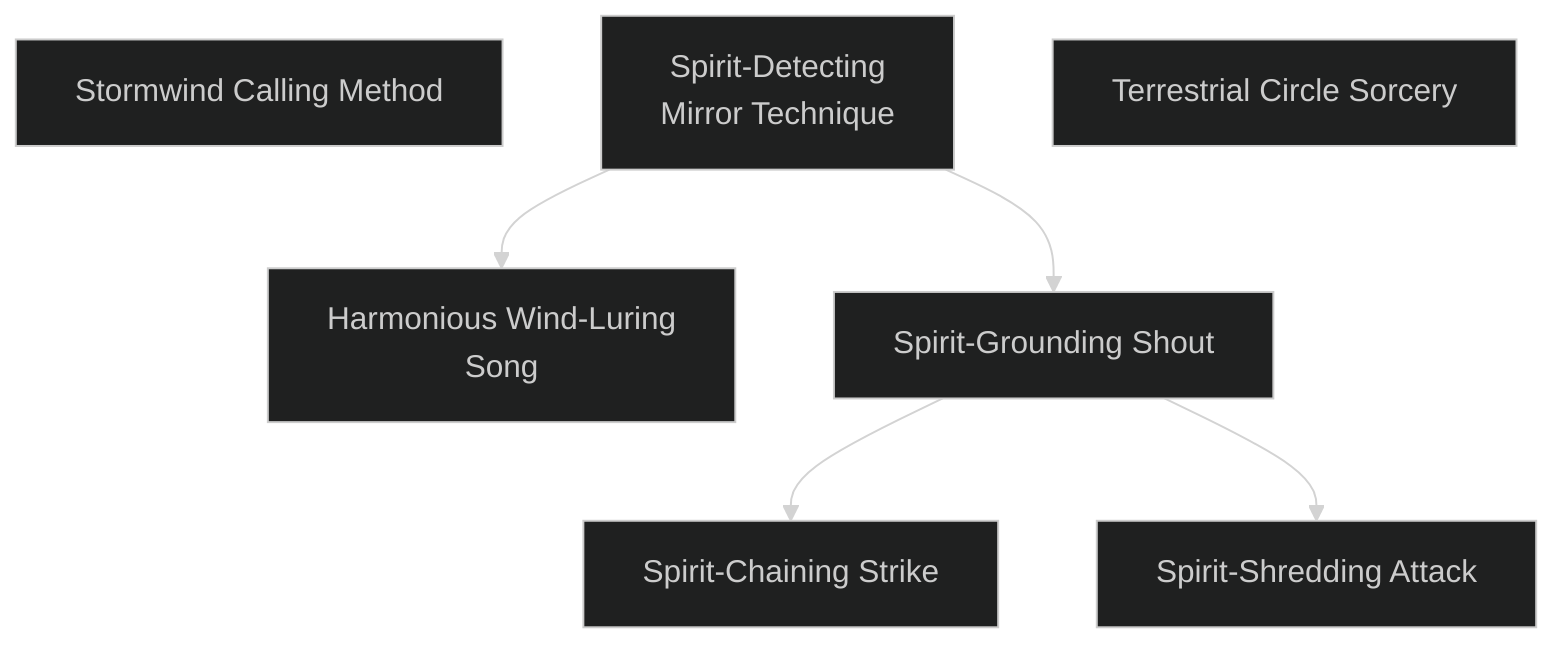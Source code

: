 ---
config:
  theme: dark
---
flowchart TD

    stormwind_calling_method[Stormwind Calling Method]
    click stormwind_calling_method callback "
        Stormwind Calling Method<br>
        <br>
        Cost: 5 motes<br>
        Duration: 1 hour<br>
        Type: Simple<br>
        Minimum Occult: 2<br>
        Minimum Essence: 1<br>
        Prerequisite Charms: None<br>
        <br>
        The Dragon-Blooded are not born occultists and
        magicians like some Celestial Exalted, but many of them
        study the supernatural lore of their favored element. Many
        Aspects of Air learn the ways of the spirits who create the
        weather through their dances and processions in the sky.
        Exalted who know the ways of the sky-spirits can call them
        to direct the wind. One must speak to the elementals in
        their own tongue: the sounds of wind sighing over stony
        crags and through treetops, and the rumbles of thunder.
        Some Aspects of Air imitate such sounds with their voice
        and a bullroarer. Others might play a flute or position a
        harp so the wind plucks its strings. Inviting the winds to
        blow takes five minutes.<br>
        This basic Charm evokes nothing more than a stiff
        breeze — still enough to interfere with archery or send a
        sailing ship scudding through the waves at top speed
        During the hour of the Charm's effect, the character can
        control the magic wind's direction by singing and whirling
        his bullroarer for a turn.<br>
        Cascade Charms:<br>
        • As the character's Essence rating rises, Charms for
        more powerful winds become possible, all the way up to
        gale force. Old tales mention the great Lords of Air who
        could evoke hurricanes and tornadoes by working together.
        That may be true, but nobody has done it recently.<br>
        • A character can also show greater mastery of the air
        through Charms to command lightning, hail, snow and
        other sorts of storms. (Some of these Charms are also
        suitable for Dragon-Blooded attuned to Water.)
        "

    spirit_detecting_mirror_technique[Spirit-Detecting<br>Mirror Technique]
    click spirit_detecting_mirror_technique callback "
        Spirit-Detecting Mirror Technique<br>
        <br>
        Cost: 2 motes<br>
        Duration: One scene<br>
        Type: Simple<br>
        Minimum Occult: 2<br>
        Minimum Essence: 1<br>
        Prerequisite Charms: None<br>
        <br>
        Air is the most closely connected to the spirit world of
        all of the five elements. As such, it is easier for the Aspects
        of Air to pierce the veil and see the unseen.<br>
        To invoke a Spirit Mirror requires an ordinary mirror,
        a piece of polished metal or some other reflective surface.
        Even a pool of still water will suffice. For the remainder of
        the scene, the Exalt using this Charm can see nearby spirits
        reflected in such surfaces and, if they are reflected, hear
        what they say. A clever Dragon-Blood might even do this
        without the spirits noticing — for instance, by using a
        goblet of water and taking a sip now and then or by
        polishing a sword blade.
        "

    harmonious_wind_luring_song[Harmonious Wind-Luring<br>Song]
    spirit_detecting_mirror_technique --> harmonious_wind_luring_song
    click harmonious_wind_luring_song callback "
        Harmonious Wind-Luring Song<br>
        <br>
        Cost: 5 motes<br>
        Duration: One hour<br>
        Type: Simple<br>
        Minimum Occult: 2<br>
        Minimum Essence: 1<br>
        Prerequisite Charms: Spirit-Detecting Mirror Technique<br>
        <br>
        The Dragon-Blooded are not born occultists and
        magicians like some Celestial Exalted, but a number of
        them study the supernatural lore of their favored element.
        Many Air-aspected Dragon-Blooded learn the ways of the
        spirits who create the weather through their dances and
        processions in the sky. Exalted who know the ways of the
        sky-spirits can call them to direct the wind. To do so, the
        Exalted must speak to the elementals in their own tongue:
        the sounds of wind sighing over stony crags and through
        treetops, and the rumbles of thunder. Some Aspects of Air
        imitate such sounds with their voice and a bull-roarer.
        Others might play a flute or position a harp so that the
        wind plucks its strings. Whatever the method used, inviting
        the winds to blow takes five minutes.<br>
        This basic Charm evokes nothing more than a stiff
        breeze — still enough to interfere with archery or send a
        sailing ship scudding through the waves at a good speed.
        During the hour of the Charm's effect, the character can
        control the magic wind's direction by singing for a turn.
        "

    spirit_grounding_shout[Spirit-Grounding Shout]
    spirit_detecting_mirror_technique --> spirit_grounding_shout
    click spirit_grounding_shout callback "
        Spirit-Grounding Shout<br>
        <br>
        Cost: 5 motes<br>
        Duration: Instant<br>
        Type: Simple<br>
        Minimum Occult: 3<br>
        Minimum Essence: 3<br>
        Prerequisite Charms: Spirit-Detecting Mirror Technique<br>
        <br>
        The Dragon-Bloods must protect the common people
        of the Realm from the various supernatural beings that
        roam the landscape. Often, the most effective method of
        accomplishing this task with regard to spirits is to simply.
        force them into the physical world and defeat them there.
        This Charm aids greatly in that tactic. The character utters
        the Spirit-Grounding Shout, and reflexive opposed Essence
        rolls are made for both her and the target spirit. If the
        Exalt wins, the spirit is forced to materialize, If she loses,
        the spirit may remain dematerialized.<br>
        A successful Spirit-Grounding Shout forces the spirit
        to manifest itself for no less that the Exalt's permanent
        Essence in minutes. The Essence for this materialization
        (assuming the spirit is naturally immaterial and must pay.
        to materialize) is first drained from the spirit's reserves, but
        any remaining cost is drained from the Exalt uttering the
        shout. If there is not enough Essence between the spirit
        and the character to pay for the manifestation, the spirit
        remains immaterial, but the Essence is still lost.
        This Charm has no effect on spirits with permanent
        Essences higher than the Dragon-Blood's.
        "

    spirit_chaining_strike[Spirit-Chaining Strike]
    spirit_grounding_shout --> spirit_chaining_strike
    click spirit_chaining_strike callback "
        Spirit-Chaining Strike<br>
        <br>
        Cost: 3 motes, 1 Willpower<br>
        Duration: 5 minutes<br>
        Type: Supplemental<br>
        Minimum Occult: 4<br>
        Minimum Essence: 3<br>
        Prerequisite Charms: Spirit-Grounding Shout<br>
        <br>
        This Charm allows the Dragon-Blooded to immobilize
        spirit beings, which is often the first step toward
        eliminating them.<br>
        The character must strike the spirit with an attack,
        and then his player immediately makes a reflexive Intelligence
        + Occult roll with a difficulty equal to the spirit's
        Essence. Each extra success imposes as a one-die penalty
        to any and all actions taken by the spirit. If the penalty
        exceeds the spirit's Essence rating, it is immobilized and
        unable to act for the rest of the scene. Subsequent uses of
        this Charm are additive, so long as the Charm never
        lapses. Additionally, Spirit Chains used by other Dragon-Blood
        are additive as well.<br>
        Spirit Chains affect a spirit whether it is manifested
        or not, but the character must be able to perceive and
        strike the spirit to bind it. Spirit-Chaining Strike is
        explicitly permitted to be made part of a Combo with
        Charms of other Abilities.
        "

    spirit_shredding_attack[Spirit-Shredding Attack]
    spirit_grounding_shout --> spirit_shredding_attack
    click spirit_shredding_attack callback "
        Spirit-Shredding Attack<br>
        <br>
        Cost: 4 motes<br>
        Duration: Instant<br>
        Type: Supplemental<br>
        Minimum Occult: 5<br>
        Minimum Essence: 3<br>
        Prerequisite Charms: Spirit-Grounding Shout<br>
        <br>
        Sometimes, restraining a spirit is not enough, and
        destruction becomes necessary. The Spirit-Shredding
        Attack is an effective tool for this. Invoking this Charm
        requires a successful physical attack against a Spirit. This
        means that the spirit must be materialized and/or the
        character must have some method of actually affecting the
        spirit, whether it is a weapon or an attack that can affect
        incorporeal beings.<br>
        A blow struck with this Charm does its normal damage
        to spirits. In addition, the attacking Exalt's player
        reflexively rolls his characters Willpower + Essence against
        a difficulty of the spirit's Essence: Each extra success reduces
        the spirit's temporary Essence by an amount equal to the
        Dragon-Blooded characters permanent Essence. The character
        does not absorb the essence a it just dissipates. If a
        spirit is destroyed by a Spirit-Shredding Arrack it is
        irrevocably gone.
        This Charm is explicitly permitted to be part of a
        Combo with Charms of other Abilities.
        "

    terrestrial_circle_sorcery[Terrestrial Circle Sorcery]
    click terrestrial_circle_sorcery callback "
        Terrestrial Circle Sorcery<br>
        <br>
        Cost: 1 Willpower<br>
        Duration: Instant<br>
        Type: Simple<br>
        Minimum Occult: 3<br>
        Minimum Essence: 3<br>
        Prerequisite Charms: None<br>
        <br>
        Handling the mysteries of sorcery is a much more
        difficult endeavor for Terrestrial Exalted than for the
        Anathema. The enchantments of the Celestial and Solar
        circles are far beyond the grasp of the Dragon-Blooded.
        However, sorcery of the Terrestrial Circle is available to
        them, assuming this Charm is learned.<br>
        Note that invoking this Charm only enables the
        character to cast a single Terrestrial Circle sorcery spell.
        The actual spell itself has an Essence cost, often very high,
        that the character must pay to actualize it. This cost is
        listed in the spell's description. Terrestrial Circle Sorcery
        can never be part of a Combo.
        "